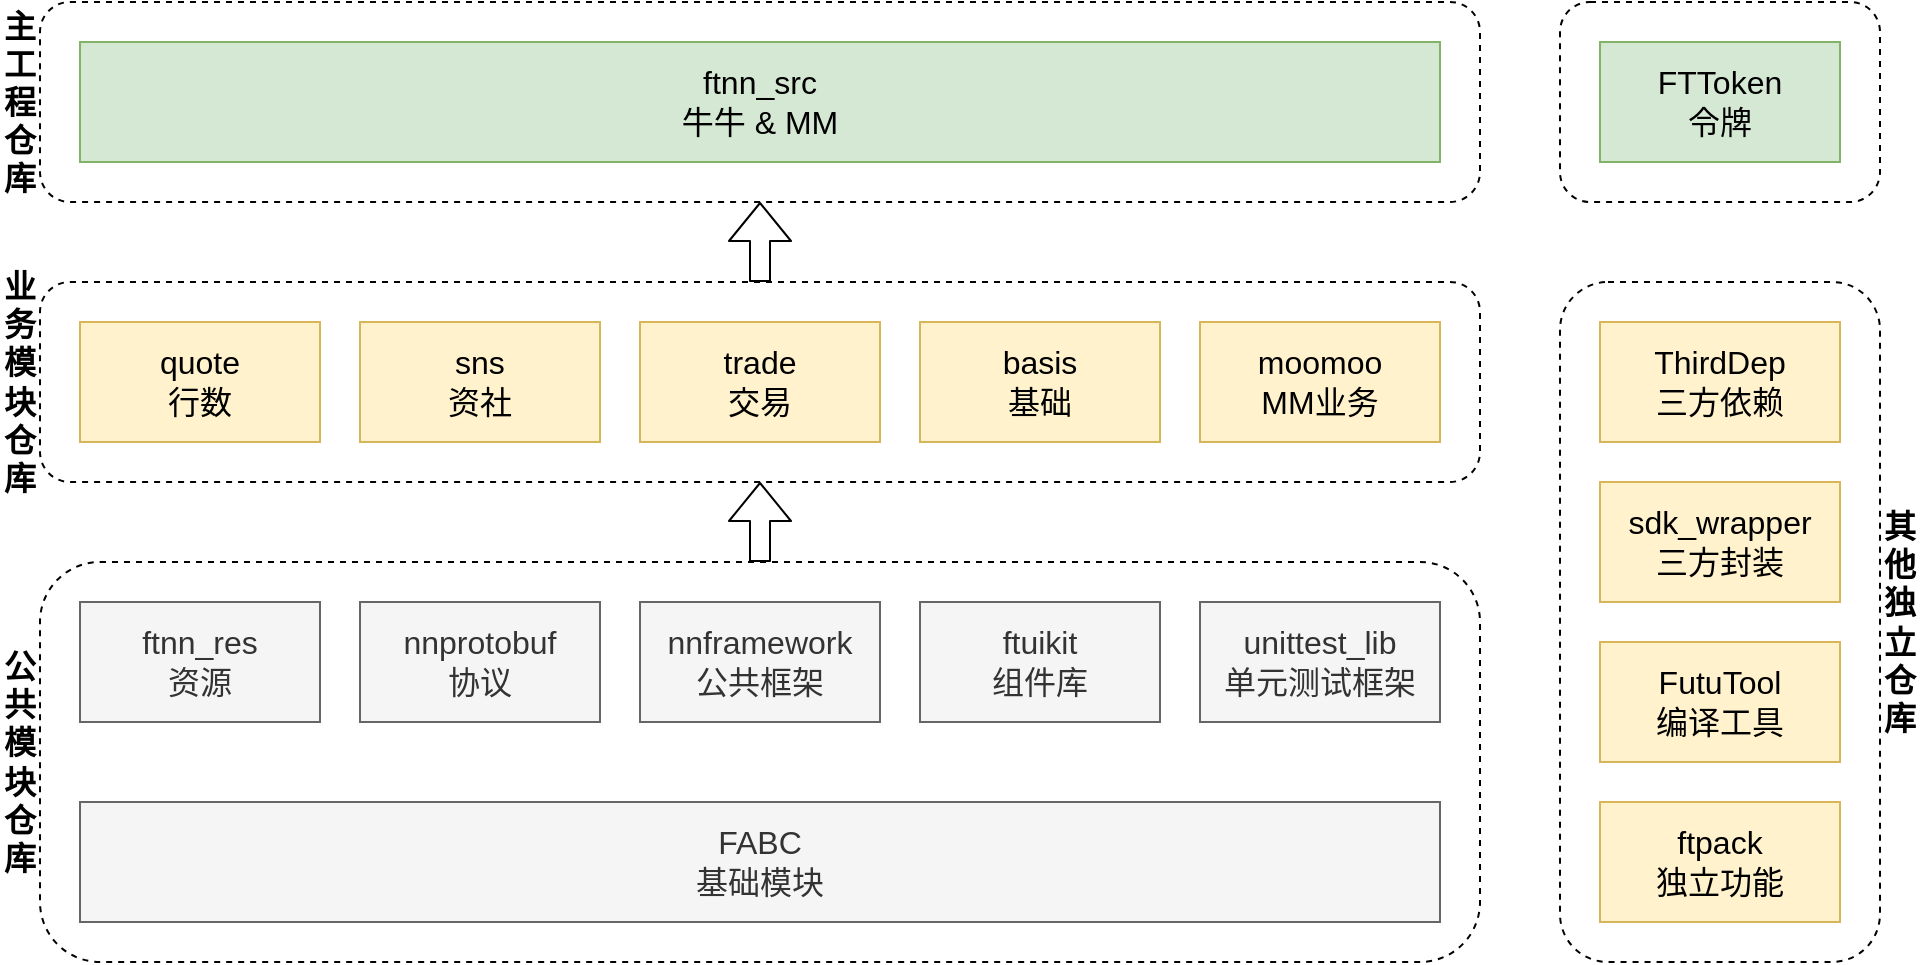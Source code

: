 <mxfile version="14.9.4" type="github">
  <diagram id="AYthRm2m7FlC3DLxdr1J" name="Page-1">
    <mxGraphModel dx="2031" dy="1009" grid="1" gridSize="10" guides="1" tooltips="1" connect="1" arrows="1" fold="1" page="1" pageScale="1" pageWidth="827" pageHeight="1169" math="0" shadow="0">
      <root>
        <mxCell id="0" />
        <mxCell id="1" parent="0" />
        <mxCell id="wU05Sa--kA8XbPVH1Ixm-2" value="" style="rounded=1;whiteSpace=wrap;html=1;fillColor=none;dashed=1;" vertex="1" parent="1">
          <mxGeometry x="40" y="40" width="720" height="100" as="geometry" />
        </mxCell>
        <mxCell id="wU05Sa--kA8XbPVH1Ixm-3" value="主工程仓库" style="text;html=1;strokeColor=none;fillColor=none;align=left;verticalAlign=middle;whiteSpace=wrap;rounded=0;dashed=1;fontSize=16;fontStyle=1" vertex="1" parent="1">
          <mxGeometry x="20" y="40" width="20" height="100" as="geometry" />
        </mxCell>
        <mxCell id="wU05Sa--kA8XbPVH1Ixm-5" value="ftnn_src&lt;br&gt;牛牛 &amp;amp; MM" style="rounded=0;whiteSpace=wrap;html=1;fontSize=16;fillColor=#d5e8d4;align=center;strokeColor=#82b366;" vertex="1" parent="1">
          <mxGeometry x="60" y="60" width="680" height="60" as="geometry" />
        </mxCell>
        <mxCell id="wU05Sa--kA8XbPVH1Ixm-6" value="FTToken&lt;br&gt;令牌" style="rounded=0;whiteSpace=wrap;html=1;fontSize=16;fillColor=#d5e8d4;align=center;strokeColor=#82b366;" vertex="1" parent="1">
          <mxGeometry x="820" y="60" width="120" height="60" as="geometry" />
        </mxCell>
        <mxCell id="wU05Sa--kA8XbPVH1Ixm-7" value="" style="rounded=1;whiteSpace=wrap;html=1;fillColor=none;dashed=1;" vertex="1" parent="1">
          <mxGeometry x="40" y="180" width="720" height="100" as="geometry" />
        </mxCell>
        <mxCell id="wU05Sa--kA8XbPVH1Ixm-8" value="quote&lt;br&gt;行数" style="rounded=0;whiteSpace=wrap;html=1;fontSize=16;fillColor=#fff2cc;align=center;strokeColor=#d6b656;" vertex="1" parent="1">
          <mxGeometry x="60" y="200" width="120" height="60" as="geometry" />
        </mxCell>
        <mxCell id="wU05Sa--kA8XbPVH1Ixm-9" value="sns&lt;br&gt;资社" style="rounded=0;whiteSpace=wrap;html=1;fontSize=16;fillColor=#fff2cc;align=center;strokeColor=#d6b656;" vertex="1" parent="1">
          <mxGeometry x="200" y="200" width="120" height="60" as="geometry" />
        </mxCell>
        <mxCell id="wU05Sa--kA8XbPVH1Ixm-10" value="trade&lt;br&gt;交易" style="rounded=0;whiteSpace=wrap;html=1;fontSize=16;fillColor=#fff2cc;align=center;strokeColor=#d6b656;" vertex="1" parent="1">
          <mxGeometry x="340" y="200" width="120" height="60" as="geometry" />
        </mxCell>
        <mxCell id="wU05Sa--kA8XbPVH1Ixm-11" value="basis&lt;br&gt;基础" style="rounded=0;whiteSpace=wrap;html=1;fontSize=16;fillColor=#fff2cc;align=center;strokeColor=#d6b656;" vertex="1" parent="1">
          <mxGeometry x="480" y="200" width="120" height="60" as="geometry" />
        </mxCell>
        <mxCell id="wU05Sa--kA8XbPVH1Ixm-12" value="moomoo&lt;br&gt;MM业务" style="rounded=0;whiteSpace=wrap;html=1;fontSize=16;fillColor=#fff2cc;align=center;strokeColor=#d6b656;" vertex="1" parent="1">
          <mxGeometry x="620" y="200" width="120" height="60" as="geometry" />
        </mxCell>
        <mxCell id="wU05Sa--kA8XbPVH1Ixm-13" value="业务模块仓库" style="text;html=1;strokeColor=none;fillColor=none;align=left;verticalAlign=middle;whiteSpace=wrap;rounded=0;dashed=1;fontSize=16;fontStyle=1" vertex="1" parent="1">
          <mxGeometry x="20" y="180" width="20" height="100" as="geometry" />
        </mxCell>
        <mxCell id="wU05Sa--kA8XbPVH1Ixm-14" value="" style="rounded=1;whiteSpace=wrap;html=1;fillColor=none;dashed=1;" vertex="1" parent="1">
          <mxGeometry x="40" y="320" width="720" height="200" as="geometry" />
        </mxCell>
        <mxCell id="wU05Sa--kA8XbPVH1Ixm-15" value="ftnn_res&lt;br&gt;资源" style="rounded=0;whiteSpace=wrap;html=1;fontSize=16;fillColor=#f5f5f5;align=center;strokeColor=#666666;fontColor=#333333;" vertex="1" parent="1">
          <mxGeometry x="60" y="340" width="120" height="60" as="geometry" />
        </mxCell>
        <mxCell id="wU05Sa--kA8XbPVH1Ixm-16" value="nnprotobuf&lt;br&gt;协议" style="rounded=0;whiteSpace=wrap;html=1;fontSize=16;fillColor=#f5f5f5;align=center;strokeColor=#666666;fontColor=#333333;" vertex="1" parent="1">
          <mxGeometry x="200" y="340" width="120" height="60" as="geometry" />
        </mxCell>
        <mxCell id="wU05Sa--kA8XbPVH1Ixm-17" value="nnframework&lt;br&gt;公共框架" style="rounded=0;whiteSpace=wrap;html=1;fontSize=16;fillColor=#f5f5f5;align=center;strokeColor=#666666;fontColor=#333333;" vertex="1" parent="1">
          <mxGeometry x="340" y="340" width="120" height="60" as="geometry" />
        </mxCell>
        <mxCell id="wU05Sa--kA8XbPVH1Ixm-18" value="ftuikit&lt;br&gt;组件库" style="rounded=0;whiteSpace=wrap;html=1;fontSize=16;fillColor=#f5f5f5;align=center;strokeColor=#666666;fontColor=#333333;" vertex="1" parent="1">
          <mxGeometry x="480" y="340" width="120" height="60" as="geometry" />
        </mxCell>
        <mxCell id="wU05Sa--kA8XbPVH1Ixm-19" value="unittest_lib&lt;br&gt;单元测试框架" style="rounded=0;whiteSpace=wrap;html=1;fontSize=16;fillColor=#f5f5f5;align=center;strokeColor=#666666;fontColor=#333333;" vertex="1" parent="1">
          <mxGeometry x="620" y="340" width="120" height="60" as="geometry" />
        </mxCell>
        <mxCell id="wU05Sa--kA8XbPVH1Ixm-20" value="公共模块仓库" style="text;html=1;strokeColor=none;fillColor=none;align=left;verticalAlign=middle;whiteSpace=wrap;rounded=0;dashed=1;fontSize=16;fontStyle=1" vertex="1" parent="1">
          <mxGeometry x="20" y="320" width="20" height="200" as="geometry" />
        </mxCell>
        <mxCell id="wU05Sa--kA8XbPVH1Ixm-21" value="FABC&lt;br&gt;基础模块" style="rounded=0;whiteSpace=wrap;html=1;fontSize=16;fillColor=#f5f5f5;align=center;strokeColor=#666666;fontColor=#333333;" vertex="1" parent="1">
          <mxGeometry x="60" y="440" width="680" height="60" as="geometry" />
        </mxCell>
        <mxCell id="wU05Sa--kA8XbPVH1Ixm-23" value="" style="shape=flexArrow;endArrow=classic;html=1;fontSize=16;" edge="1" parent="1" source="wU05Sa--kA8XbPVH1Ixm-14" target="wU05Sa--kA8XbPVH1Ixm-7">
          <mxGeometry width="50" height="50" relative="1" as="geometry">
            <mxPoint x="320" y="580" as="sourcePoint" />
            <mxPoint x="370" y="530" as="targetPoint" />
          </mxGeometry>
        </mxCell>
        <mxCell id="wU05Sa--kA8XbPVH1Ixm-24" value="" style="rounded=1;whiteSpace=wrap;html=1;fillColor=none;dashed=1;" vertex="1" parent="1">
          <mxGeometry x="800" y="40" width="160" height="100" as="geometry" />
        </mxCell>
        <mxCell id="wU05Sa--kA8XbPVH1Ixm-25" value="" style="shape=flexArrow;endArrow=classic;html=1;fontSize=16;" edge="1" parent="1" source="wU05Sa--kA8XbPVH1Ixm-7" target="wU05Sa--kA8XbPVH1Ixm-2">
          <mxGeometry width="50" height="50" relative="1" as="geometry">
            <mxPoint x="310" y="180" as="sourcePoint" />
            <mxPoint x="310" y="139.997" as="targetPoint" />
          </mxGeometry>
        </mxCell>
        <mxCell id="wU05Sa--kA8XbPVH1Ixm-26" value="" style="rounded=1;whiteSpace=wrap;html=1;fillColor=none;dashed=1;" vertex="1" parent="1">
          <mxGeometry x="800" y="180" width="160" height="340" as="geometry" />
        </mxCell>
        <mxCell id="wU05Sa--kA8XbPVH1Ixm-27" value="ThirdDep&lt;br&gt;三方依赖" style="rounded=0;whiteSpace=wrap;html=1;fontSize=16;fillColor=#fff2cc;align=center;strokeColor=#d6b656;" vertex="1" parent="1">
          <mxGeometry x="820" y="200" width="120" height="60" as="geometry" />
        </mxCell>
        <mxCell id="wU05Sa--kA8XbPVH1Ixm-28" value="sdk_wrapper&lt;br&gt;三方封装" style="rounded=0;whiteSpace=wrap;html=1;fontSize=16;fillColor=#fff2cc;align=center;strokeColor=#d6b656;" vertex="1" parent="1">
          <mxGeometry x="820" y="280" width="120" height="60" as="geometry" />
        </mxCell>
        <mxCell id="wU05Sa--kA8XbPVH1Ixm-29" value="FutuTool&lt;br&gt;编译工具" style="rounded=0;whiteSpace=wrap;html=1;fontSize=16;fillColor=#fff2cc;align=center;strokeColor=#d6b656;" vertex="1" parent="1">
          <mxGeometry x="820" y="360" width="120" height="60" as="geometry" />
        </mxCell>
        <mxCell id="wU05Sa--kA8XbPVH1Ixm-30" value="ftpack&lt;br&gt;独立功能" style="rounded=0;whiteSpace=wrap;html=1;fontSize=16;fillColor=#fff2cc;align=center;strokeColor=#d6b656;" vertex="1" parent="1">
          <mxGeometry x="820" y="440" width="120" height="60" as="geometry" />
        </mxCell>
        <mxCell id="wU05Sa--kA8XbPVH1Ixm-31" value="其他独立仓库" style="text;html=1;strokeColor=none;fillColor=none;align=left;verticalAlign=middle;whiteSpace=wrap;rounded=0;dashed=1;fontSize=16;fontStyle=1" vertex="1" parent="1">
          <mxGeometry x="960" y="180" width="20" height="340" as="geometry" />
        </mxCell>
      </root>
    </mxGraphModel>
  </diagram>
</mxfile>
